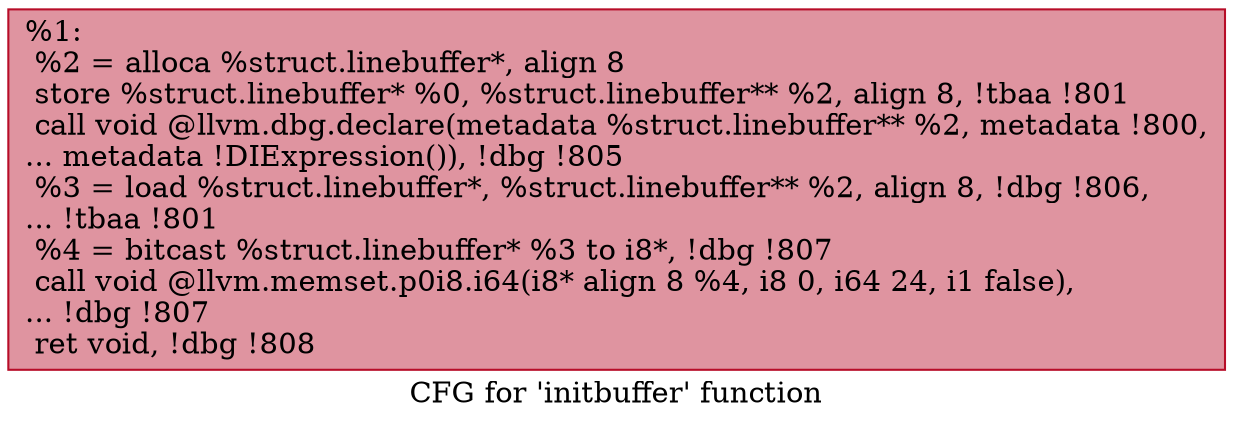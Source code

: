 digraph "CFG for 'initbuffer' function" {
	label="CFG for 'initbuffer' function";

	Node0x9dba40 [shape=record,color="#b70d28ff", style=filled, fillcolor="#b70d2870",label="{%1:\l  %2 = alloca %struct.linebuffer*, align 8\l  store %struct.linebuffer* %0, %struct.linebuffer** %2, align 8, !tbaa !801\l  call void @llvm.dbg.declare(metadata %struct.linebuffer** %2, metadata !800,\l... metadata !DIExpression()), !dbg !805\l  %3 = load %struct.linebuffer*, %struct.linebuffer** %2, align 8, !dbg !806,\l... !tbaa !801\l  %4 = bitcast %struct.linebuffer* %3 to i8*, !dbg !807\l  call void @llvm.memset.p0i8.i64(i8* align 8 %4, i8 0, i64 24, i1 false),\l... !dbg !807\l  ret void, !dbg !808\l}"];
}
